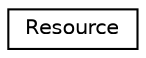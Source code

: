 digraph "Graphical Class Hierarchy"
{
  edge [fontname="Helvetica",fontsize="10",labelfontname="Helvetica",labelfontsize="10"];
  node [fontname="Helvetica",fontsize="10",shape=record];
  rankdir="LR";
  Node1 [label="Resource",height=0.2,width=0.4,color="black", fillcolor="white", style="filled",URL="$da/dcd/classResource.html"];
}
